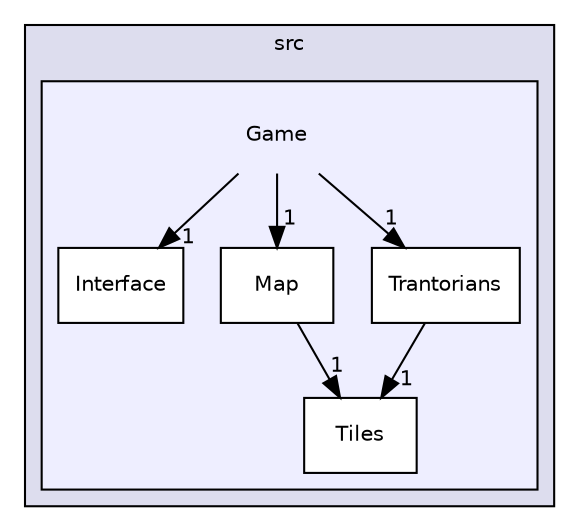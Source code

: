 digraph "src/Game" {
  compound=true
  node [ fontsize="10", fontname="Helvetica"];
  edge [ labelfontsize="10", labelfontname="Helvetica"];
  subgraph clusterdir_68267d1309a1af8e8297ef4c3efbcdba {
    graph [ bgcolor="#ddddee", pencolor="black", label="src" fontname="Helvetica", fontsize="10", URL="dir_68267d1309a1af8e8297ef4c3efbcdba.html"]
  subgraph clusterdir_b43036362fece0f978c3c8156df55d19 {
    graph [ bgcolor="#eeeeff", pencolor="black", label="" URL="dir_b43036362fece0f978c3c8156df55d19.html"];
    dir_b43036362fece0f978c3c8156df55d19 [shape=plaintext label="Game"];
  dir_61f009d6323f45004df95b3c5bb72076 [shape=box label="Interface" fillcolor="white" style="filled" URL="dir_61f009d6323f45004df95b3c5bb72076.html"];
  dir_00a6f160f6df468aec6cb1661247fd76 [shape=box label="Map" fillcolor="white" style="filled" URL="dir_00a6f160f6df468aec6cb1661247fd76.html"];
  dir_519faf922a5b550b10e9309381052ec7 [shape=box label="Tiles" fillcolor="white" style="filled" URL="dir_519faf922a5b550b10e9309381052ec7.html"];
  dir_eb028055aaeb3503cdcef5d9b5748057 [shape=box label="Trantorians" fillcolor="white" style="filled" URL="dir_eb028055aaeb3503cdcef5d9b5748057.html"];
  }
  }
  dir_eb028055aaeb3503cdcef5d9b5748057->dir_519faf922a5b550b10e9309381052ec7 [headlabel="1", labeldistance=1.5 headhref="dir_000006_000005.html"];
  dir_00a6f160f6df468aec6cb1661247fd76->dir_519faf922a5b550b10e9309381052ec7 [headlabel="1", labeldistance=1.5 headhref="dir_000004_000005.html"];
  dir_b43036362fece0f978c3c8156df55d19->dir_00a6f160f6df468aec6cb1661247fd76 [headlabel="1", labeldistance=1.5 headhref="dir_000002_000004.html"];
  dir_b43036362fece0f978c3c8156df55d19->dir_61f009d6323f45004df95b3c5bb72076 [headlabel="1", labeldistance=1.5 headhref="dir_000002_000003.html"];
  dir_b43036362fece0f978c3c8156df55d19->dir_eb028055aaeb3503cdcef5d9b5748057 [headlabel="1", labeldistance=1.5 headhref="dir_000002_000006.html"];
}
